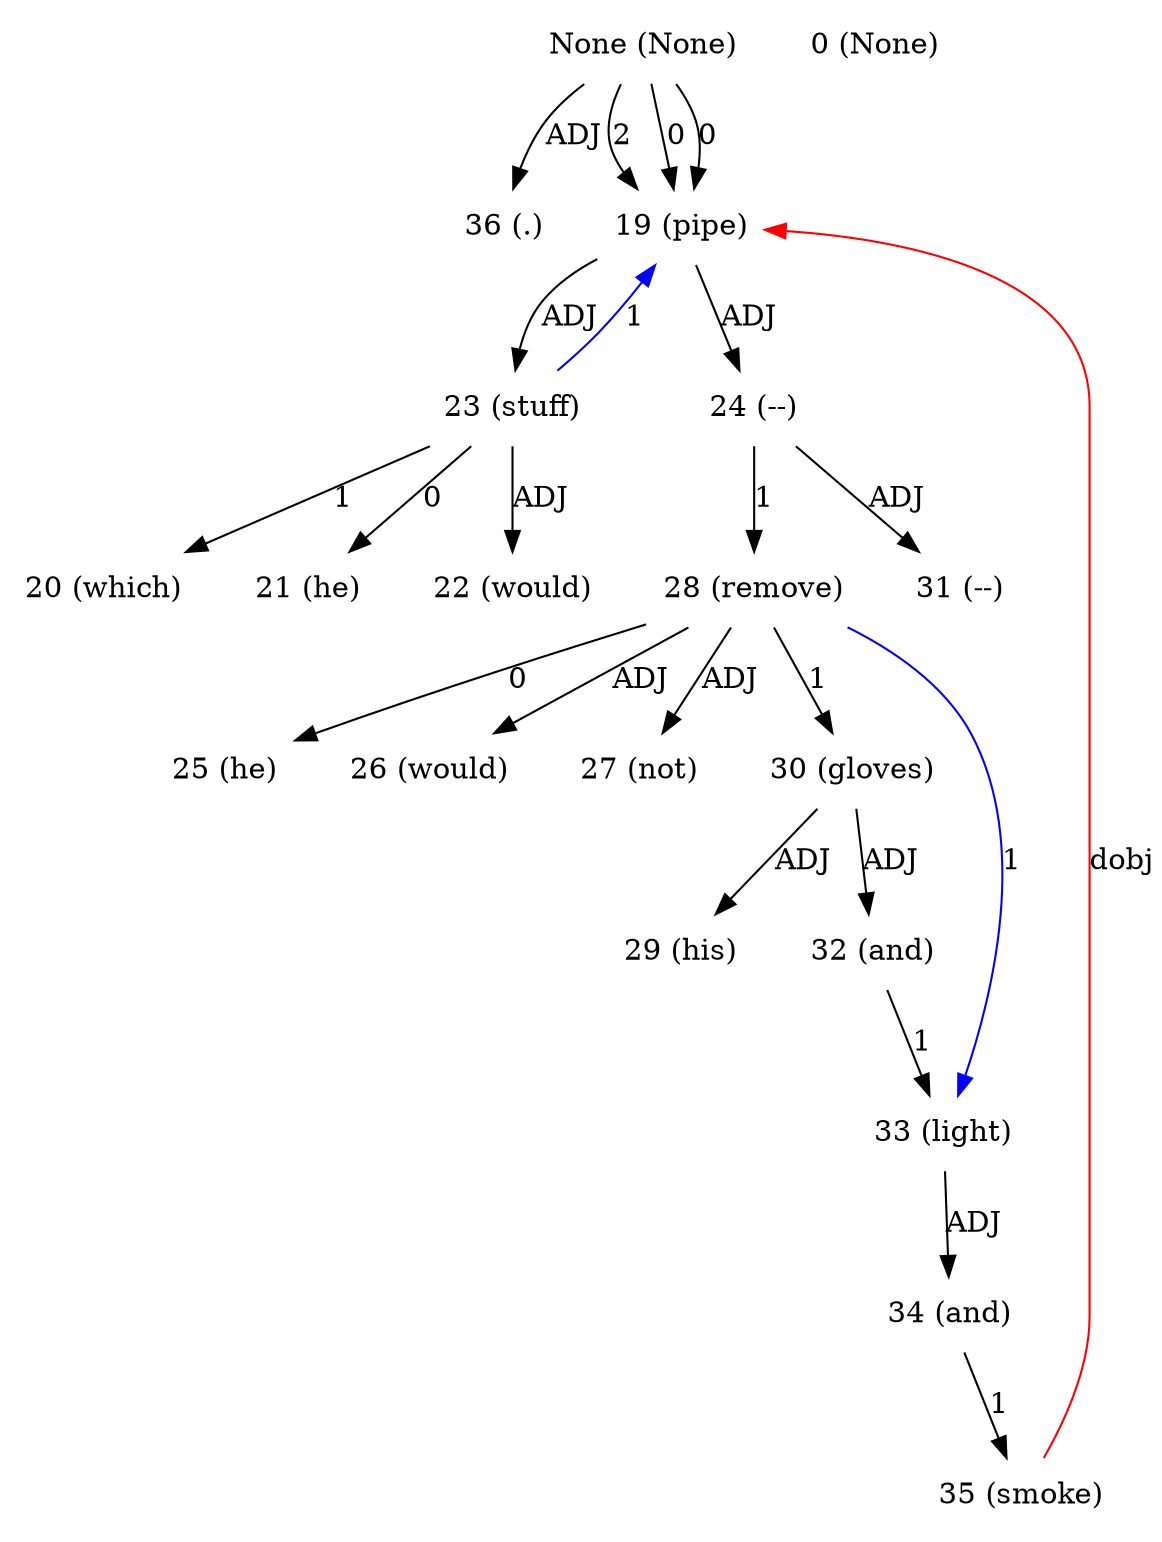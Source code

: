 digraph G{
edge [dir=forward]
node [shape=plaintext]

None [label="None (None)"]
None -> 36 [label="ADJ"]
None [label="None (None)"]
None -> 19 [label="2"]
None [label="None (None)"]
None -> 19 [label="0"]
None [label="None (None)"]
None -> 19 [label="0"]
0 [label="0 (None)"]
19 [label="19 (pipe)"]
19 -> 23 [label="ADJ"]
19 -> 24 [label="ADJ"]
35 -> 19 [label="dobj", color="red"]
20 [label="20 (which)"]
21 [label="21 (he)"]
22 [label="22 (would)"]
23 [label="23 (stuff)"]
23 -> 20 [label="1"]
23 -> 19 [label="1", color="blue"]
23 -> 21 [label="0"]
23 -> 22 [label="ADJ"]
24 [label="24 (--)"]
24 -> 28 [label="1"]
24 -> 31 [label="ADJ"]
25 [label="25 (he)"]
26 [label="26 (would)"]
27 [label="27 (not)"]
28 [label="28 (remove)"]
28 -> 30 [label="1"]
28 -> 33 [label="1", color="blue"]
28 -> 25 [label="0"]
28 -> 26 [label="ADJ"]
28 -> 27 [label="ADJ"]
29 [label="29 (his)"]
30 [label="30 (gloves)"]
30 -> 29 [label="ADJ"]
30 -> 32 [label="ADJ"]
31 [label="31 (--)"]
32 [label="32 (and)"]
32 -> 33 [label="1"]
33 [label="33 (light)"]
33 -> 34 [label="ADJ"]
34 [label="34 (and)"]
34 -> 35 [label="1"]
35 [label="35 (smoke)"]
36 [label="36 (.)"]
}
